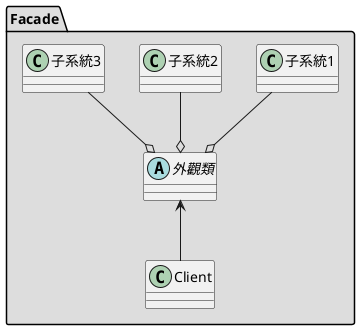 @startuml
package "Facade" #DDDDDD{

    class Client{}

    abstract class 外觀類{
    }

    class 子系統1{}
    class 子系統2{}
    class 子系統3{}

    
    子系統1 --o 外觀類
    子系統2 --o 外觀類
    子系統3 --o 外觀類
    
    外觀類  <-- Client
}
@enduml
